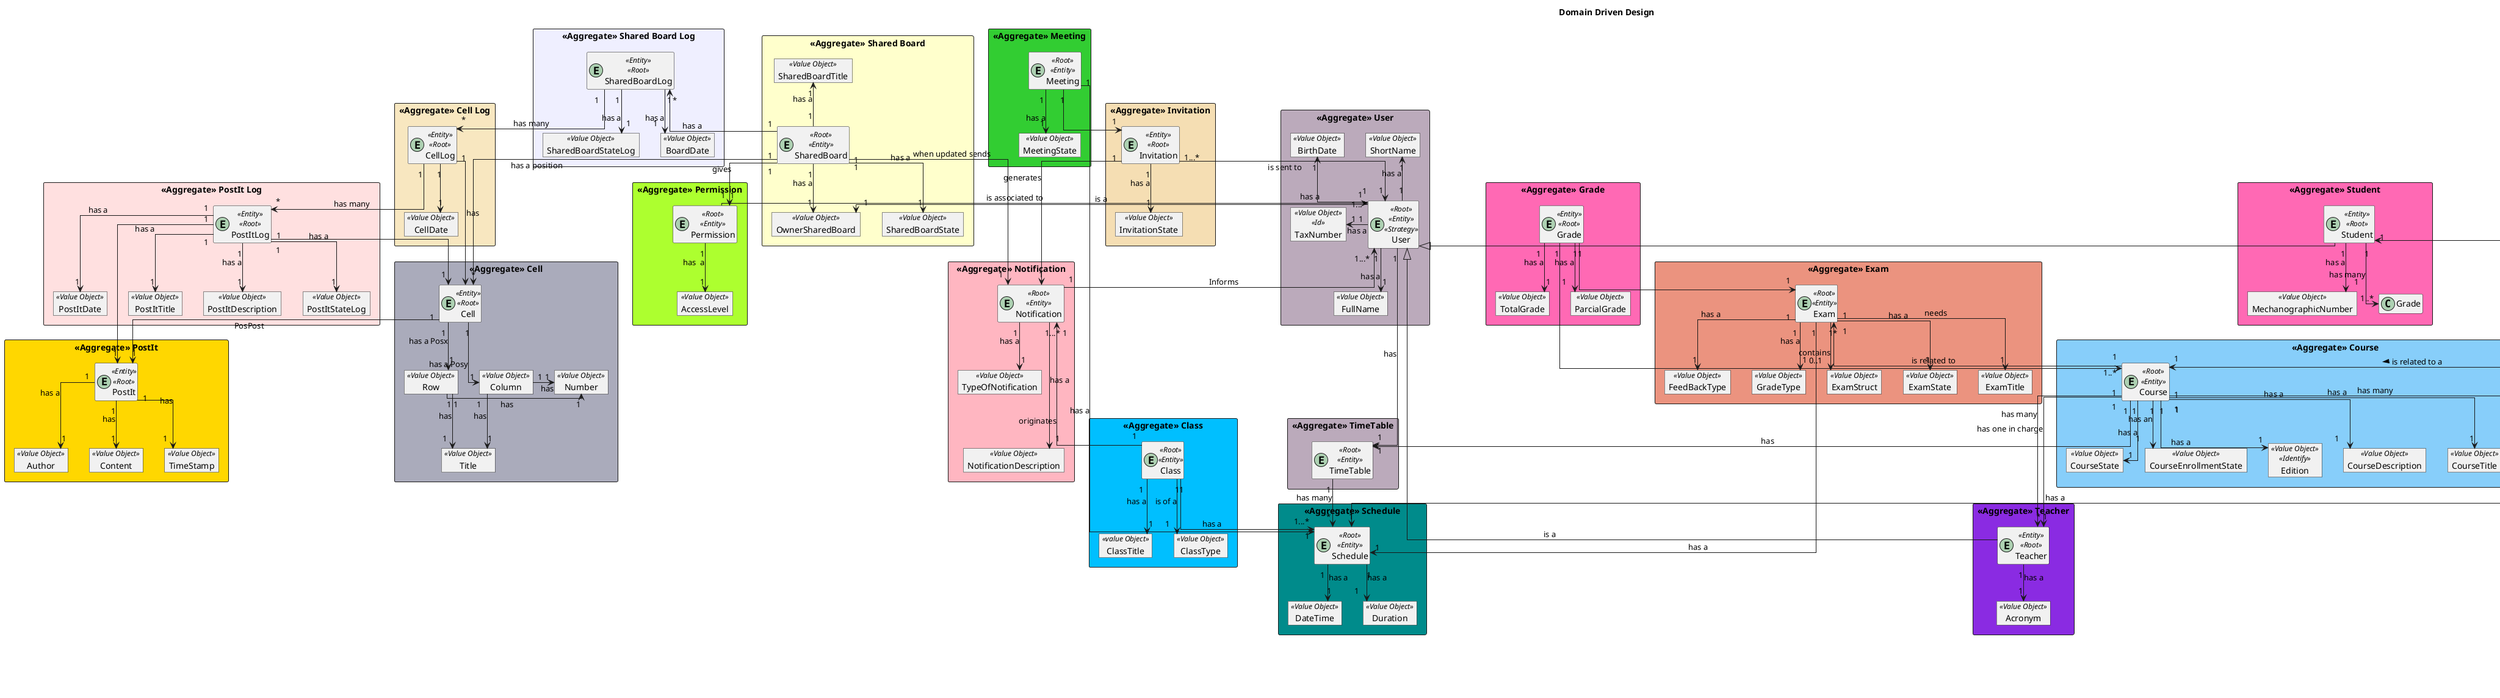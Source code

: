 @startuml
'https://plantuml.com/class-diagram

hide field
hide methods

title Domain Driven Design

skinparam linetype ortho

rectangle "<<Aggregate>> User" #bbaabb{

    entity User<<Root>><<Entity>><<Strategy>>
    object BirthDate<<Value Object>>
    object TaxNumber<<Value Object>><<Id>>
    object FullName<<Value Object>>
    object ShortName<<Value Object>>

    User"1" -up-> "1"BirthDate : has a
    User"1" -left-> "1"TaxNumber : has a
    User"1" --> "1" FullName : has a
    User "1" -up->"1"ShortName : has a
}

rectangle "<<Aggregate>> TimeTable" #bbaabb{

    entity TimeTable <<Root>><<Entity>>

}


rectangle "<<Aggregate>> Schedule" #darkcyan{

 entity Schedule<<Root>><<Entity>>
 object DateTime<<Value Object>>
 object Duration<<Value Object>>

 Schedule "1"-->"1" DateTime: has a
 Schedule "1"-->"1" Duration: has a
}

TimeTable"1"-->"*"Schedule: has many

rectangle "<<Aggregate>> Questions" #turquoise{

     entity Question <<Root>><<Entity>>
     object QuestionType <<Value Object>>
     object Answer <<Value Object>>

     Question "1"-->"1" QuestionType: is of a
     Question "1"-->"1"Answer: has one
}


rectangle "<<Aggregate>> Teacher" #blueviolet{

    entity Teacher<<Entity>><<Root>>
    object Acronym<<Value Object>>

    Teacher -up|> User: is a
    Teacher"1" --> "1"Acronym : has a
}



rectangle "<<Aggregate>> Class" #deepskyblue{

 entity Class<<Root>><<Entity>>
 object ClassTitle<<value Object>>
 object ClassType<<Value Object>>

 Class "1"-->"1" ClassTitle: has a
 Class "1"-->"1"  ClassType: is of a
 Class "1"-->"1...*" Schedule: has a
}
rectangle "<<Aggregate>> Cell" #aaabbb{
     entity Cell <<Entity>><<Root>>
     object Number <<Value Object>>
     object Title <<Value Object>>
     object Column <<Value Object>>
     object Row <<Value Object>>

         Column "1"-right->"1" Number : has
         Column "1"-->"1" Title : has
         Row "1"-left->"1" Number : has
         Row "1"-->"1" Title : has
             Cell"1"-->"1" Row : has a Posx
             Cell"1"-->"1"Column : has a Posy
}
rectangle "<<Aggregate>> Cell Log" #strategy{
     entity CellLog <<Entity>><<Root>>
    object CellDate <<Value Object>>
    CellLog"1"-->"1"CellDate
}
   CellLog"1"-->"Cell": has

rectangle "<<Aggregate>> Shared Board" #business{

    entity SharedBoard<<Root>><<Entity>>
    object OwnerSharedBoard <<Value Object>>
    object SharedBoardTitle <<Value Object>>

    object SharedBoardState <<Value Object>>


    SharedBoard"1"-->"1"OwnerSharedBoard: has a
    SharedBoard"1"-up->"1"SharedBoardTitle : has a

    SharedBoard"1"-->"1" SharedBoardState : has a

    User"1"->"1"OwnerSharedBoard: is a

    SharedBoard"1"-->"*"Cell : has a position

}
rectangle "<<Aggregate>> Shared Board Log" #motivation{
    entity SharedBoardLog<<Entity>><<Root>>
    object SharedBoardStateLog <<Value Object>>
    object BoardDate <<Value Object>>
    SharedBoardLog"1"-->"1"SharedBoardStateLog: has a
    SharedBoardLog"1"-->"1"BoardDate: has a


}
    SharedBoardLog"1"-->"*"CellLog : has many
    SharedBoardLog"*"<--"1"SharedBoard: has a

rectangle "<<Aggregate>> PostIt" #gold{

    object Author <<Value Object>>
    object Content <<Value Object>>
    object TimeStamp <<Value Object>>
    entity PostIt <<Entity>><<Root>>

     PostIt"1"-->"1"TimeStamp: has
     PostIt"1"-->"1"Content : has
     PostIt"1"-->"1"Author : has a
     Cell"1"-->"1"PostIt : PosPost
}

rectangle "<<Aggregate>> PostIt Log" #implementation{
       entity PostItLog<<Entity>><<Root>>
       object PostItDate<<Value Object>>
       object PostItTitle<<Value Object>>
       object PostItDescription<<Value Object>>
       object PostItStateLog<<Value Object>>

       PostItLog"1"-->"1"PostItDate: has a
       PostItLog"1"-->"1"PostItTitle: has a
       PostItLog"1"-->"1"PostItDescription: has a
       PostItLog"1"-->"1"PostItStateLog: has a


}
   PostItLog"1"-->"1"PostIt
   PostItLog"1"-->"1"Cell
   CellLog"1"-->"*"PostItLog: has many


rectangle "<<Aggregate>> Course" #lightskyblue{

    entity Course<<Root>><<Entity>>
    object CourseState<<Value Object>>
    object CourseEnrollmentState <<Value Object>>
    object Edition <<Value Object>><<Identify>>
    object CourseDescription <<Value Object>>
    object CourseTitle <<Value Object>>

    Course"1" --> "1"CourseTitle: has a
    Course"1" --> "1"CourseDescription : has a
    Course"1"-->"1"CourseState : has a
    Course"1"-->"1"CourseEnrollmentState: has an
    Course"1" -->"1"Edition : has a
    Course"1" -->"*"Teacher: has many
    Course"1" --->"1"Teacher: has one in charge
    Course"1" -->"*"ExamFormative: has many
}

rectangle "<<Aggregate>> Exam" #EB937F  {
    entity Exam <<Root>><<Entity>>
    object ExamTitle<<Value Object>>



        object FeedBackType <<Value Object>>
        object GradeType <<Value Object>>
        object ExamStruct<<Value Object>>

    object ExamState <<Value Object>>


    Exam"1"-->"1"ExamTitle : needs
    Exam"1"-->"1"ExamState : has a
    Exam"1"-->"1"FeedBackType: has a
    Exam"1"-->"1"GradeType: has a
    Exam"1"-->"0..1"ExamStruct: contains
    Exam "1"-->"1" Schedule: has a

}

rectangle "<<Aggregate>> Section" #indianRed{
    entity Section<<Root>><<Entity>>
    object SectionDescription<<ValueObject>>


    Section"1"-->"1...*"Question: contains >
    Section"1"-->"0..1"SectionDescription: has  a>
}
rectangle "<<Aggregate>> ExamFormative"#b8e0c5  {
    entity ExamFormative <<Root>><<Entity>>
    object ExamFormativeTitle<<Value Object>>
    object ExamFormativeType <<Value Object>>

    entity FormativeHeader
        object FormativeFeedBackType <<Value Object>>
        object FormativeGradeType <<Value Object>>
        object ExamFormativeDescription<<Value Object>>

    object ExamFormativeState <<Value Object>>

    ExamFormative "1"--->"1"FormativeHeader: has a
    ExamFormative"1"-->"1"ExamFormativeType: is of an
    ExamFormative"1"-->"1"ExamFormativeTitle : needs
    ExamFormative"1"-->"1"ExamFormativeState : has a
    FormativeHeader"1"-->"1"FormativeFeedBackType: has a
    FormativeHeader"1"-->"1"FormativeGradeType: has a
    FormativeHeader"1"-->"0..1"ExamFormativeDescription: contains
    ExamFormative "1"-->"1" Schedule: has a
}




rectangle "<<Aggregate>> Student" #hotpink{

    entity Student<<Entity>><<Root>>
    object MechanographicNumber<<Value Object>>

    Student -up|> User
    Student "1" -->"1"MechanographicNumber: has a
    Student "1" -->"1..*"Grade: has many

}

rectangle "<<Aggregate>> Grade" #hotpink{

    entity Grade<<Entity>><<Root>>
    Object TotalGrade<<Value Object>>
    Object ParcialGrade<<Value Object>>

     Grade "1" -->"1" TotalGrade : has a
      Grade "1" -->"1" ParcialGrade : has a
    Grade "1" -->"1..*" Course
    Grade "1" -->"1" Exam


}


rectangle "<<Aggregate>> Meeting" #limegreen{

    entity Meeting<<Root>><<Entity>>
    object MeetingState<<Value Object>>
    Meeting "1"-->"1"MeetingState: has a
}

rectangle "<<Aggregate>> Notification" #lightpink{

    entity Notification<<Root>><<Entity>>
    object TypeOfNotification<<Value Object>>
    object NotificationDescription<<Value Object>>
    Notification "1"-->"1" TypeOfNotification: has a
    Notification "1"--->"1" NotificationDescription : has a
    Class "1"-up->"1...*" Notification: originates
}

rectangle "<<Aggregate>> Invitation" #wheat{
    entity Invitation<<Entity>><<Root>>
    object InvitationState<<Value Object>>
    Meeting"1"-->"1"Invitation

    Invitation "1"-->"1" InvitationState: has a
    Invitation "1...*"-->"1" User: is sent to
    Invitation "1"-->"1" Notification: generates
}


rectangle "<<Aggregate>> Permission" #greenyellow{

    entity Permission<<Root>><<Entity>>
    object AccessLevel<<Value Object>>
    Permission"1"-->"1"AccessLevel :  has  a
}


rectangle "<<Aggregate>> Enrollment" #slategrey {

    entity Enrollment
    object EnrollmentState<<Value Object>>
     
     Enrollment"1"-->"1"EnrollmentState : has an
}

rectangle "<<Aggregate>> EnrollmentApprovation" #slategrey {

    entity EnrollmentApprovation
    object Justification<<Value Object>>

     EnrollmentApprovation"1"-->"1"Justification: has an
     EnrollmentApprovation"1"-->"1..*"Enrollment: approves
}


Student "1"<--"1...*" Enrollment : makes an >
Enrollment "1"-->"1" Course : is related to a >
    Course "1"-up->"*"Exam : is related to
    SharedBoard"1"-->"1"Notification : when updated sends
    Notification "1"-up->"1...*" User : Informs
    SharedBoard"1"-->"1"Permission : gives
    Permission "1"-->"1...*" User : is associated to
    Meeting"1"-->"1"Schedule : has a
    ExamFormative"1"-->"1...*"Section : contains >

User"1"-->"1"TimeTable: has
Course"1"-->"1"TimeTable: has
@enduml

